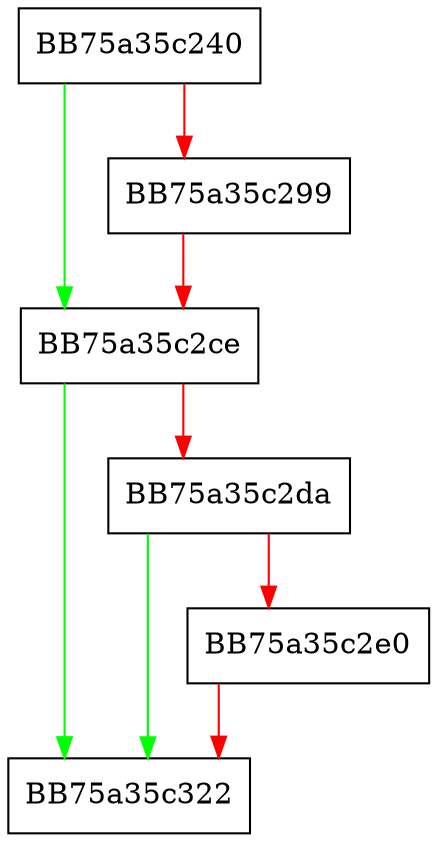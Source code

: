 digraph push_configs {
  node [shape="box"];
  graph [splines=ortho];
  BB75a35c240 -> BB75a35c2ce [color="green"];
  BB75a35c240 -> BB75a35c299 [color="red"];
  BB75a35c299 -> BB75a35c2ce [color="red"];
  BB75a35c2ce -> BB75a35c322 [color="green"];
  BB75a35c2ce -> BB75a35c2da [color="red"];
  BB75a35c2da -> BB75a35c322 [color="green"];
  BB75a35c2da -> BB75a35c2e0 [color="red"];
  BB75a35c2e0 -> BB75a35c322 [color="red"];
}